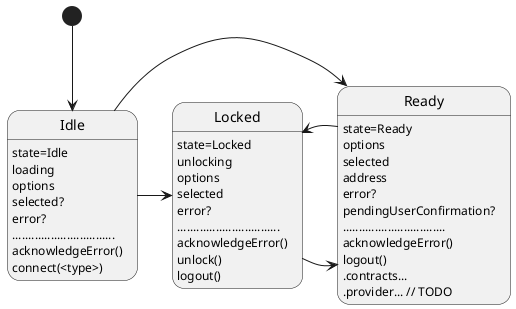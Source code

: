 @startuml
Idle: state=Idle
Idle: loading
Idle: options
Idle: selected?
Idle: error?
Idle: ................................
Idle: acknowledgeError()
Idle: connect(<type>)
Locked: state=Locked
Locked: unlocking
Locked: options
Locked: selected
Locked: error?
Locked: ................................
Locked: acknowledgeError()
Locked: unlock()
Locked: logout()
Ready: state=Ready
Ready: options
Ready: selected
Ready: address
Ready: error?
Ready: pendingUserConfirmation?
Ready: ................................
Ready: acknowledgeError()
Ready: logout()
Ready: .contracts...
Ready: .provider... // TODO


[*] --> Idle
Idle -> Locked
Idle -> Ready
Locked -> Ready
Ready -> Locked
@enduml
